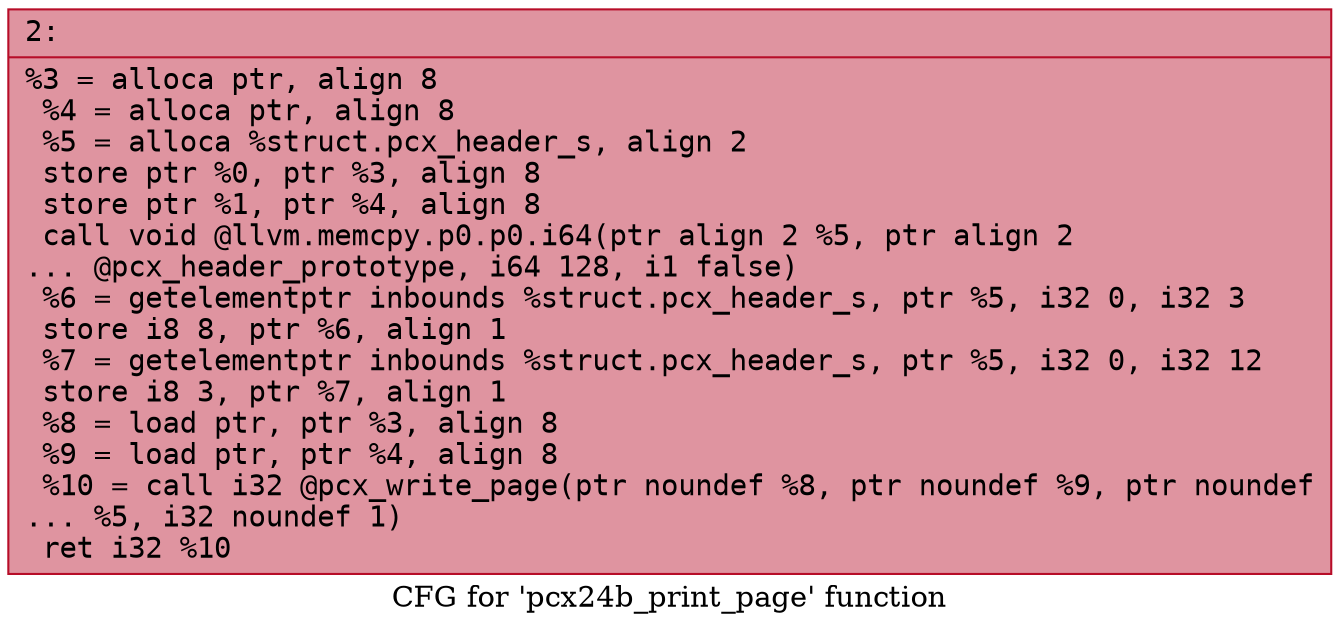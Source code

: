 digraph "CFG for 'pcx24b_print_page' function" {
	label="CFG for 'pcx24b_print_page' function";

	Node0x600003a3a530 [shape=record,color="#b70d28ff", style=filled, fillcolor="#b70d2870" fontname="Courier",label="{2:\l|  %3 = alloca ptr, align 8\l  %4 = alloca ptr, align 8\l  %5 = alloca %struct.pcx_header_s, align 2\l  store ptr %0, ptr %3, align 8\l  store ptr %1, ptr %4, align 8\l  call void @llvm.memcpy.p0.p0.i64(ptr align 2 %5, ptr align 2\l... @pcx_header_prototype, i64 128, i1 false)\l  %6 = getelementptr inbounds %struct.pcx_header_s, ptr %5, i32 0, i32 3\l  store i8 8, ptr %6, align 1\l  %7 = getelementptr inbounds %struct.pcx_header_s, ptr %5, i32 0, i32 12\l  store i8 3, ptr %7, align 1\l  %8 = load ptr, ptr %3, align 8\l  %9 = load ptr, ptr %4, align 8\l  %10 = call i32 @pcx_write_page(ptr noundef %8, ptr noundef %9, ptr noundef\l... %5, i32 noundef 1)\l  ret i32 %10\l}"];
}
